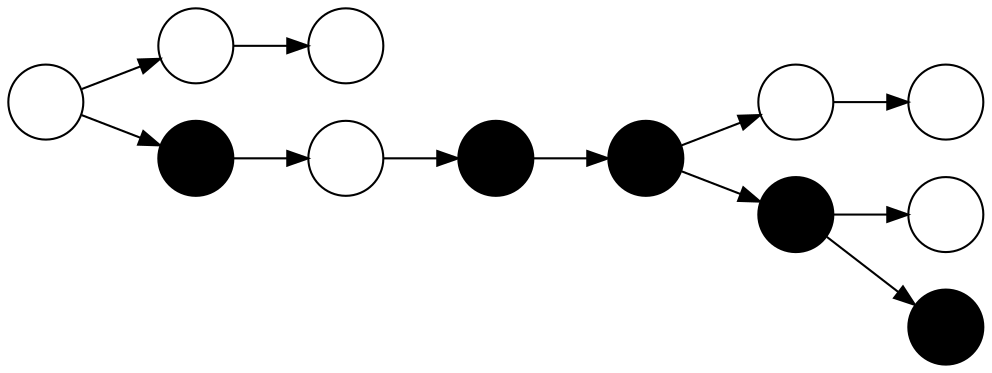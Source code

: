strict digraph Representative
{
	graph [rankdir="LR"];

	0 [label="",shape="circle"];
	1 [label="",shape="circle"];
	2 [label="",shape="circle"];
	3 [label="",shape="circle"];
	4 [label="",shape="circle"];
	5 [label="",shape="circle"];
	6 [label="",shape="circle"];
	7 [label="",shape="circle"];
	8 [label="",shape="circle"];
	9 [label="",shape="circle"];
	10 [label="",shape="circle"];
	11 [label="",shape="circle"];

	0 -> 1;
	1 -> 2;
	0 -> 3;
	3 -> 4;
	4 -> 5;
	5 -> 6;
	6 -> 7;
	6 -> 9;
	7 -> 8;
	9 -> 10;
	9 -> 11;

	11 [style="filled",fillcolor="black"];
	9  [style="filled",fillcolor="black"];
	6 [style="filled",fillcolor="black"];
	5  [style="filled",fillcolor="black"];
	3 [style="filled",fillcolor="black"];
}